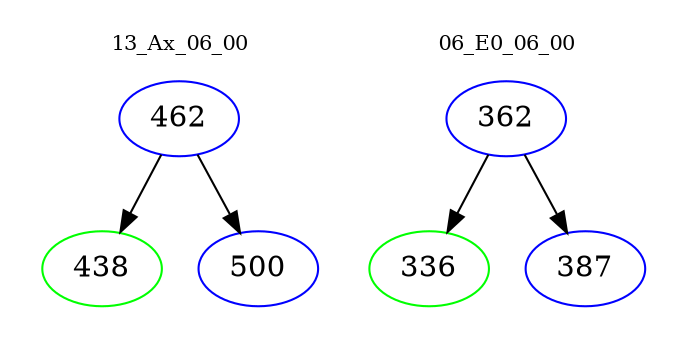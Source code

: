 digraph{
subgraph cluster_0 {
color = white
label = "13_Ax_06_00";
fontsize=10;
T0_462 [label="462", color="blue"]
T0_462 -> T0_438 [color="black"]
T0_438 [label="438", color="green"]
T0_462 -> T0_500 [color="black"]
T0_500 [label="500", color="blue"]
}
subgraph cluster_1 {
color = white
label = "06_E0_06_00";
fontsize=10;
T1_362 [label="362", color="blue"]
T1_362 -> T1_336 [color="black"]
T1_336 [label="336", color="green"]
T1_362 -> T1_387 [color="black"]
T1_387 [label="387", color="blue"]
}
}
